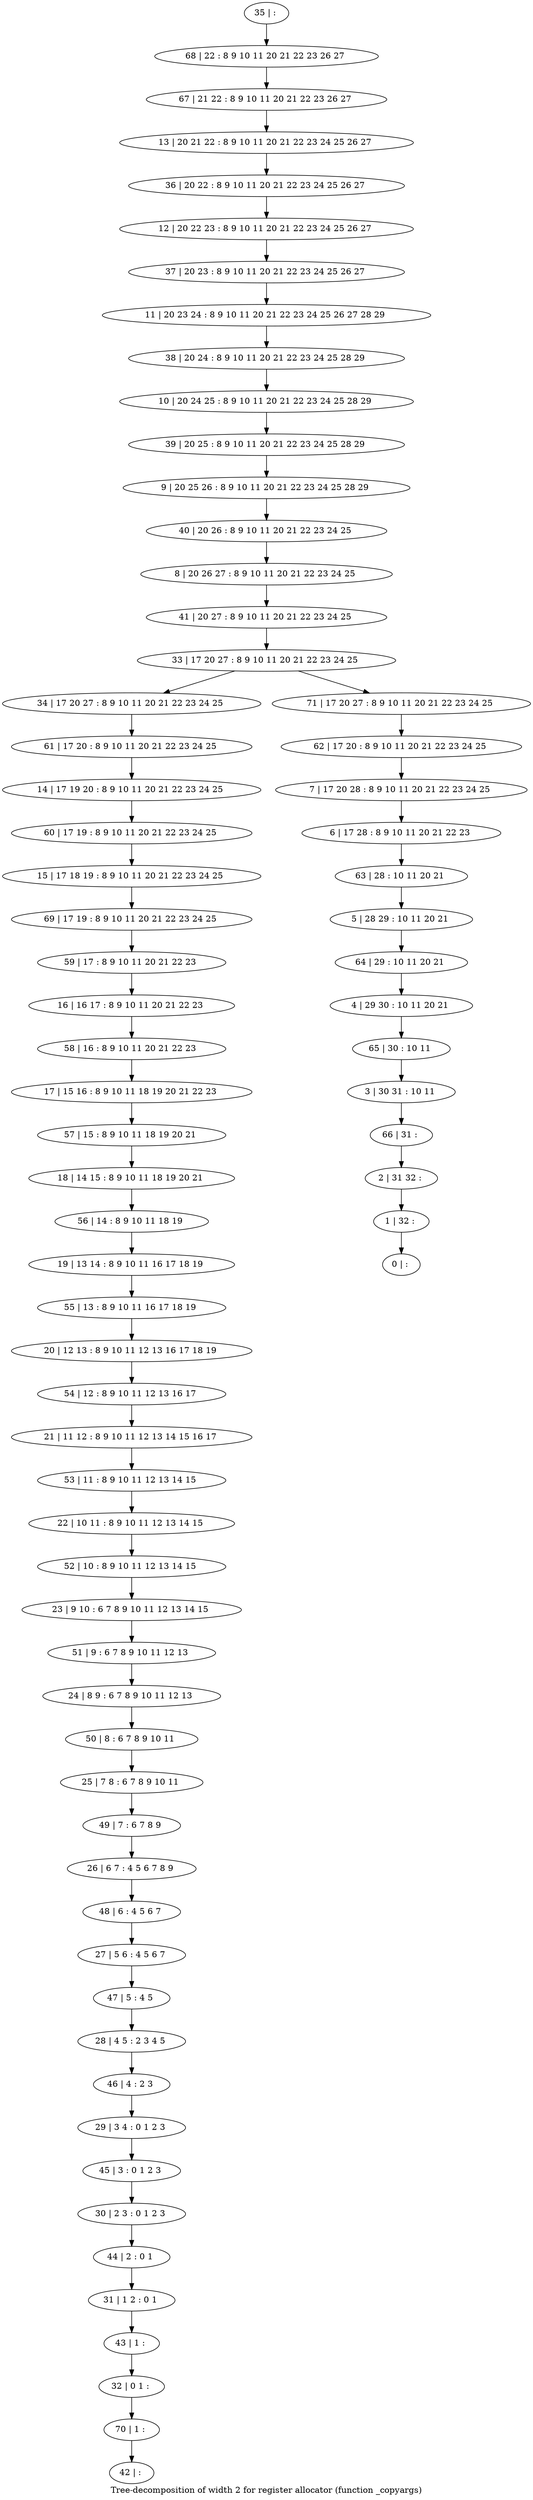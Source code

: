 digraph G {
graph [label="Tree-decomposition of width 2 for register allocator (function _copyargs)"]
0[label="0 | : "];
1[label="1 | 32 : "];
2[label="2 | 31 32 : "];
3[label="3 | 30 31 : 10 11 "];
4[label="4 | 29 30 : 10 11 20 21 "];
5[label="5 | 28 29 : 10 11 20 21 "];
6[label="6 | 17 28 : 8 9 10 11 20 21 22 23 "];
7[label="7 | 17 20 28 : 8 9 10 11 20 21 22 23 24 25 "];
8[label="8 | 20 26 27 : 8 9 10 11 20 21 22 23 24 25 "];
9[label="9 | 20 25 26 : 8 9 10 11 20 21 22 23 24 25 28 29 "];
10[label="10 | 20 24 25 : 8 9 10 11 20 21 22 23 24 25 28 29 "];
11[label="11 | 20 23 24 : 8 9 10 11 20 21 22 23 24 25 26 27 28 29 "];
12[label="12 | 20 22 23 : 8 9 10 11 20 21 22 23 24 25 26 27 "];
13[label="13 | 20 21 22 : 8 9 10 11 20 21 22 23 24 25 26 27 "];
14[label="14 | 17 19 20 : 8 9 10 11 20 21 22 23 24 25 "];
15[label="15 | 17 18 19 : 8 9 10 11 20 21 22 23 24 25 "];
16[label="16 | 16 17 : 8 9 10 11 20 21 22 23 "];
17[label="17 | 15 16 : 8 9 10 11 18 19 20 21 22 23 "];
18[label="18 | 14 15 : 8 9 10 11 18 19 20 21 "];
19[label="19 | 13 14 : 8 9 10 11 16 17 18 19 "];
20[label="20 | 12 13 : 8 9 10 11 12 13 16 17 18 19 "];
21[label="21 | 11 12 : 8 9 10 11 12 13 14 15 16 17 "];
22[label="22 | 10 11 : 8 9 10 11 12 13 14 15 "];
23[label="23 | 9 10 : 6 7 8 9 10 11 12 13 14 15 "];
24[label="24 | 8 9 : 6 7 8 9 10 11 12 13 "];
25[label="25 | 7 8 : 6 7 8 9 10 11 "];
26[label="26 | 6 7 : 4 5 6 7 8 9 "];
27[label="27 | 5 6 : 4 5 6 7 "];
28[label="28 | 4 5 : 2 3 4 5 "];
29[label="29 | 3 4 : 0 1 2 3 "];
30[label="30 | 2 3 : 0 1 2 3 "];
31[label="31 | 1 2 : 0 1 "];
32[label="32 | 0 1 : "];
33[label="33 | 17 20 27 : 8 9 10 11 20 21 22 23 24 25 "];
34[label="34 | 17 20 27 : 8 9 10 11 20 21 22 23 24 25 "];
35[label="35 | : "];
36[label="36 | 20 22 : 8 9 10 11 20 21 22 23 24 25 26 27 "];
37[label="37 | 20 23 : 8 9 10 11 20 21 22 23 24 25 26 27 "];
38[label="38 | 20 24 : 8 9 10 11 20 21 22 23 24 25 28 29 "];
39[label="39 | 20 25 : 8 9 10 11 20 21 22 23 24 25 28 29 "];
40[label="40 | 20 26 : 8 9 10 11 20 21 22 23 24 25 "];
41[label="41 | 20 27 : 8 9 10 11 20 21 22 23 24 25 "];
42[label="42 | : "];
43[label="43 | 1 : "];
44[label="44 | 2 : 0 1 "];
45[label="45 | 3 : 0 1 2 3 "];
46[label="46 | 4 : 2 3 "];
47[label="47 | 5 : 4 5 "];
48[label="48 | 6 : 4 5 6 7 "];
49[label="49 | 7 : 6 7 8 9 "];
50[label="50 | 8 : 6 7 8 9 10 11 "];
51[label="51 | 9 : 6 7 8 9 10 11 12 13 "];
52[label="52 | 10 : 8 9 10 11 12 13 14 15 "];
53[label="53 | 11 : 8 9 10 11 12 13 14 15 "];
54[label="54 | 12 : 8 9 10 11 12 13 16 17 "];
55[label="55 | 13 : 8 9 10 11 16 17 18 19 "];
56[label="56 | 14 : 8 9 10 11 18 19 "];
57[label="57 | 15 : 8 9 10 11 18 19 20 21 "];
58[label="58 | 16 : 8 9 10 11 20 21 22 23 "];
59[label="59 | 17 : 8 9 10 11 20 21 22 23 "];
60[label="60 | 17 19 : 8 9 10 11 20 21 22 23 24 25 "];
61[label="61 | 17 20 : 8 9 10 11 20 21 22 23 24 25 "];
62[label="62 | 17 20 : 8 9 10 11 20 21 22 23 24 25 "];
63[label="63 | 28 : 10 11 20 21 "];
64[label="64 | 29 : 10 11 20 21 "];
65[label="65 | 30 : 10 11 "];
66[label="66 | 31 : "];
67[label="67 | 21 22 : 8 9 10 11 20 21 22 23 26 27 "];
68[label="68 | 22 : 8 9 10 11 20 21 22 23 26 27 "];
69[label="69 | 17 19 : 8 9 10 11 20 21 22 23 24 25 "];
70[label="70 | 1 : "];
71[label="71 | 17 20 27 : 8 9 10 11 20 21 22 23 24 25 "];
43->32 ;
31->43 ;
44->31 ;
30->44 ;
45->30 ;
29->45 ;
46->29 ;
28->46 ;
47->28 ;
27->47 ;
48->27 ;
26->48 ;
49->26 ;
25->49 ;
50->25 ;
24->50 ;
51->24 ;
23->51 ;
52->23 ;
22->52 ;
53->22 ;
21->53 ;
54->21 ;
20->54 ;
55->20 ;
19->55 ;
56->19 ;
18->56 ;
57->18 ;
17->57 ;
58->17 ;
16->58 ;
59->16 ;
60->15 ;
14->60 ;
61->14 ;
34->61 ;
69->59 ;
15->69 ;
70->42 ;
32->70 ;
35->68 ;
68->67 ;
67->13 ;
13->36 ;
36->12 ;
12->37 ;
37->11 ;
11->38 ;
38->10 ;
10->39 ;
39->9 ;
9->40 ;
40->8 ;
8->41 ;
41->33 ;
62->7 ;
7->6 ;
6->63 ;
63->5 ;
5->64 ;
64->4 ;
4->65 ;
65->3 ;
3->66 ;
66->2 ;
2->1 ;
1->0 ;
71->62 ;
33->34 ;
33->71 ;
}

